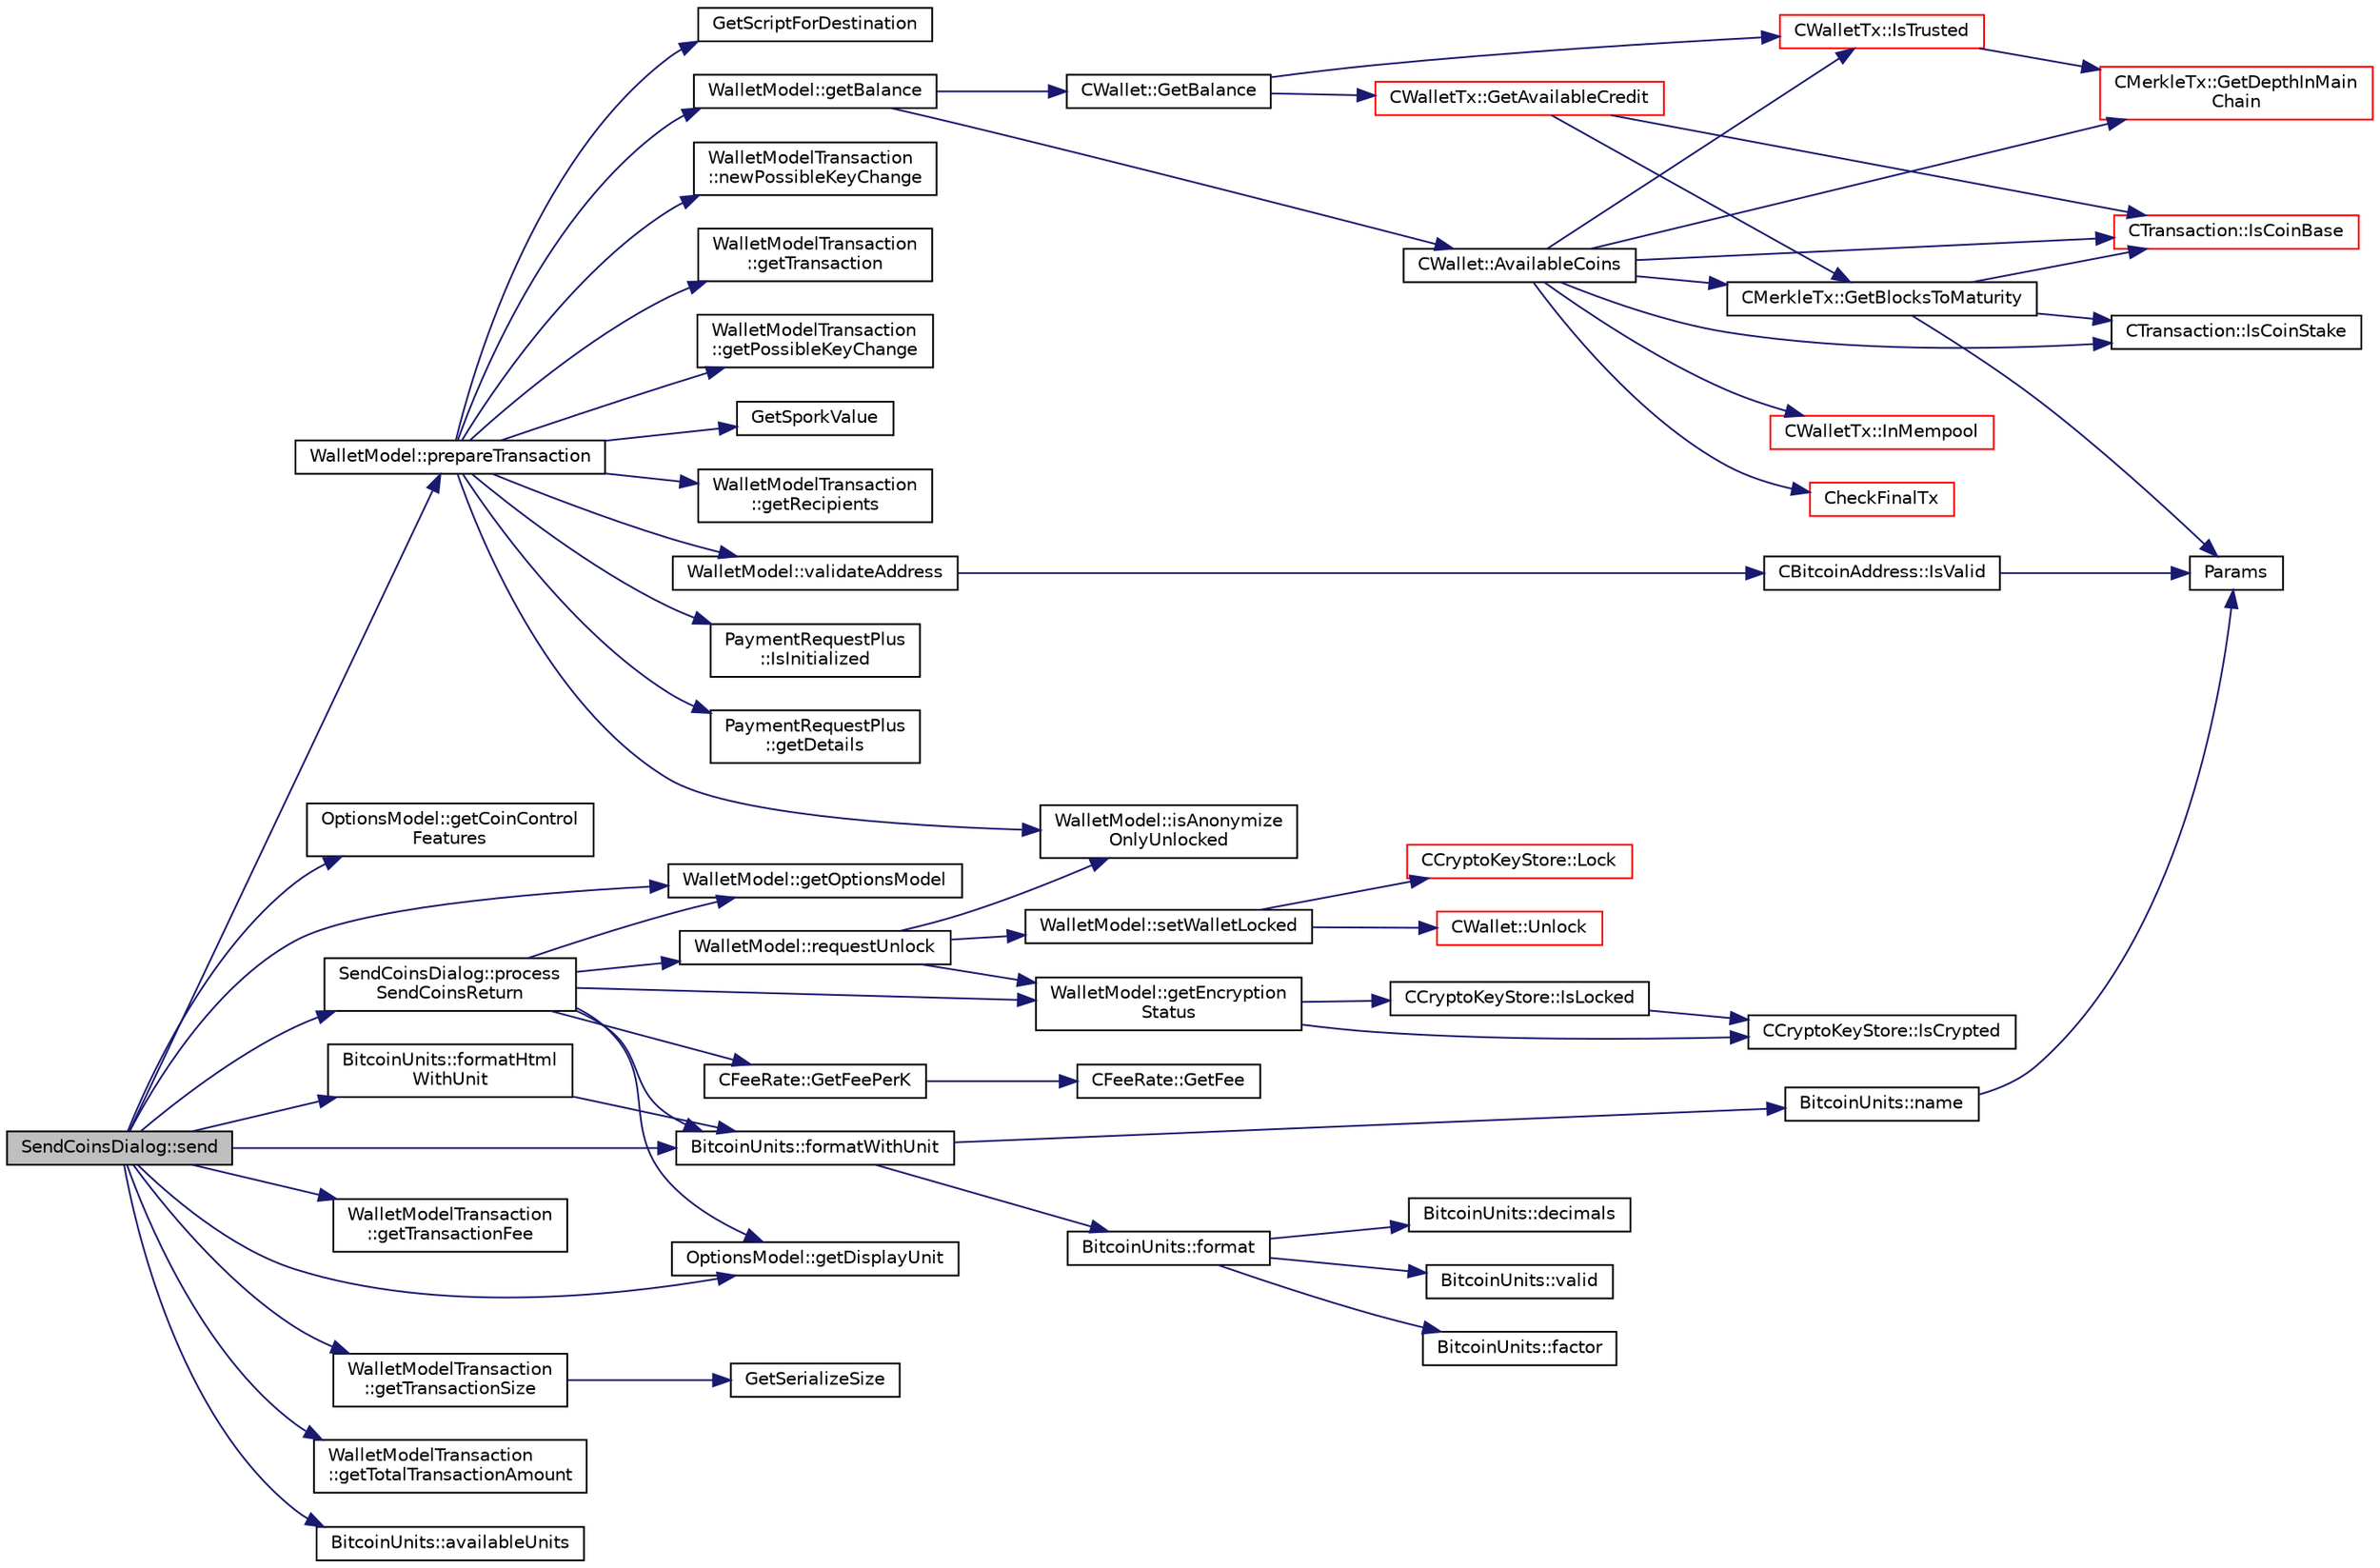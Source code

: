 digraph "SendCoinsDialog::send"
{
  edge [fontname="Helvetica",fontsize="10",labelfontname="Helvetica",labelfontsize="10"];
  node [fontname="Helvetica",fontsize="10",shape=record];
  rankdir="LR";
  Node1165 [label="SendCoinsDialog::send",height=0.2,width=0.4,color="black", fillcolor="grey75", style="filled", fontcolor="black"];
  Node1165 -> Node1166 [color="midnightblue",fontsize="10",style="solid",fontname="Helvetica"];
  Node1166 [label="WalletModel::getOptionsModel",height=0.2,width=0.4,color="black", fillcolor="white", style="filled",URL="$class_wallet_model.html#a96d53e56b3f8f07537ea2523f7a7d300"];
  Node1165 -> Node1167 [color="midnightblue",fontsize="10",style="solid",fontname="Helvetica"];
  Node1167 [label="OptionsModel::getCoinControl\lFeatures",height=0.2,width=0.4,color="black", fillcolor="white", style="filled",URL="$class_options_model.html#ace6c871068f613aee277e37bfdc988c0"];
  Node1165 -> Node1168 [color="midnightblue",fontsize="10",style="solid",fontname="Helvetica"];
  Node1168 [label="WalletModel::prepareTransaction",height=0.2,width=0.4,color="black", fillcolor="white", style="filled",URL="$class_wallet_model.html#a8abc851901c7c7343ebfb5a8e5fc0154"];
  Node1168 -> Node1169 [color="midnightblue",fontsize="10",style="solid",fontname="Helvetica"];
  Node1169 [label="WalletModelTransaction\l::getRecipients",height=0.2,width=0.4,color="black", fillcolor="white", style="filled",URL="$class_wallet_model_transaction.html#a477180740c53bbbaed217faec2ccb8fa"];
  Node1168 -> Node1170 [color="midnightblue",fontsize="10",style="solid",fontname="Helvetica"];
  Node1170 [label="WalletModel::isAnonymize\lOnlyUnlocked",height=0.2,width=0.4,color="black", fillcolor="white", style="filled",URL="$class_wallet_model.html#ad170da7fccb70726a4527d67c8f26340"];
  Node1168 -> Node1171 [color="midnightblue",fontsize="10",style="solid",fontname="Helvetica"];
  Node1171 [label="PaymentRequestPlus\l::IsInitialized",height=0.2,width=0.4,color="black", fillcolor="white", style="filled",URL="$class_payment_request_plus.html#aa3d8c57af7c7bc4ffbc31da32e5a40a6"];
  Node1168 -> Node1172 [color="midnightblue",fontsize="10",style="solid",fontname="Helvetica"];
  Node1172 [label="PaymentRequestPlus\l::getDetails",height=0.2,width=0.4,color="black", fillcolor="white", style="filled",URL="$class_payment_request_plus.html#ab0ebee8009c066b45811fe59a07da230"];
  Node1168 -> Node1173 [color="midnightblue",fontsize="10",style="solid",fontname="Helvetica"];
  Node1173 [label="WalletModel::validateAddress",height=0.2,width=0.4,color="black", fillcolor="white", style="filled",URL="$class_wallet_model.html#a04604615253aeaae1253b1412a70a1f7"];
  Node1173 -> Node1174 [color="midnightblue",fontsize="10",style="solid",fontname="Helvetica"];
  Node1174 [label="CBitcoinAddress::IsValid",height=0.2,width=0.4,color="black", fillcolor="white", style="filled",URL="$class_c_bitcoin_address.html#ab39907ce6895062a8f8bf585270ef13b"];
  Node1174 -> Node1175 [color="midnightblue",fontsize="10",style="solid",fontname="Helvetica"];
  Node1175 [label="Params",height=0.2,width=0.4,color="black", fillcolor="white", style="filled",URL="$chainparams_8cpp.html#ace5c5b706d71a324a417dd2db394fd4a",tooltip="Return the currently selected parameters. "];
  Node1168 -> Node1176 [color="midnightblue",fontsize="10",style="solid",fontname="Helvetica"];
  Node1176 [label="GetScriptForDestination",height=0.2,width=0.4,color="black", fillcolor="white", style="filled",URL="$standard_8cpp.html#ae40f28d3b46c21033f6ee1f1200d0321"];
  Node1168 -> Node1177 [color="midnightblue",fontsize="10",style="solid",fontname="Helvetica"];
  Node1177 [label="WalletModel::getBalance",height=0.2,width=0.4,color="black", fillcolor="white", style="filled",URL="$class_wallet_model.html#a4d2cb225a19b89c64f4b5d81faf89beb"];
  Node1177 -> Node1178 [color="midnightblue",fontsize="10",style="solid",fontname="Helvetica"];
  Node1178 [label="CWallet::AvailableCoins",height=0.2,width=0.4,color="black", fillcolor="white", style="filled",URL="$group___actions.html#ga8110e889be0f5915104e07bfe3839c68",tooltip="populate vCoins with vector of available COutputs. "];
  Node1178 -> Node1179 [color="midnightblue",fontsize="10",style="solid",fontname="Helvetica"];
  Node1179 [label="CheckFinalTx",height=0.2,width=0.4,color="red", fillcolor="white", style="filled",URL="$main_8cpp.html#a7e254ea66e047c3d3ed0bedc5997fc4f",tooltip="Check if transaction will be final in the next block to be created. "];
  Node1178 -> Node1189 [color="midnightblue",fontsize="10",style="solid",fontname="Helvetica"];
  Node1189 [label="CWalletTx::IsTrusted",height=0.2,width=0.4,color="red", fillcolor="white", style="filled",URL="$class_c_wallet_tx.html#a71efb0d5b5def8ae00a1d74b8741bfcb"];
  Node1189 -> Node1190 [color="midnightblue",fontsize="10",style="solid",fontname="Helvetica"];
  Node1190 [label="CMerkleTx::GetDepthInMain\lChain",height=0.2,width=0.4,color="red", fillcolor="white", style="filled",URL="$class_c_merkle_tx.html#a5bf3a355593ecce5799de92d013149b1",tooltip="Return depth of transaction in blockchain: -1 : not in blockchain, and not in memory pool (conflicted..."];
  Node1178 -> Node1206 [color="midnightblue",fontsize="10",style="solid",fontname="Helvetica"];
  Node1206 [label="CTransaction::IsCoinBase",height=0.2,width=0.4,color="red", fillcolor="white", style="filled",URL="$class_c_transaction.html#a96256e8ac1bf79ad9c057e48c41132dd"];
  Node1178 -> Node1210 [color="midnightblue",fontsize="10",style="solid",fontname="Helvetica"];
  Node1210 [label="CTransaction::IsCoinStake",height=0.2,width=0.4,color="black", fillcolor="white", style="filled",URL="$class_c_transaction.html#ace4278a41a296d40dcf5fb2b9cf007ec"];
  Node1178 -> Node1211 [color="midnightblue",fontsize="10",style="solid",fontname="Helvetica"];
  Node1211 [label="CMerkleTx::GetBlocksToMaturity",height=0.2,width=0.4,color="black", fillcolor="white", style="filled",URL="$class_c_merkle_tx.html#a69ebd437f7b44169659c3527fe73b6ab"];
  Node1211 -> Node1206 [color="midnightblue",fontsize="10",style="solid",fontname="Helvetica"];
  Node1211 -> Node1210 [color="midnightblue",fontsize="10",style="solid",fontname="Helvetica"];
  Node1211 -> Node1175 [color="midnightblue",fontsize="10",style="solid",fontname="Helvetica"];
  Node1178 -> Node1190 [color="midnightblue",fontsize="10",style="solid",fontname="Helvetica"];
  Node1178 -> Node1212 [color="midnightblue",fontsize="10",style="solid",fontname="Helvetica"];
  Node1212 [label="CWalletTx::InMempool",height=0.2,width=0.4,color="red", fillcolor="white", style="filled",URL="$group__map_wallet.html#gae4af382e1eeba62ee7e84100c7234f23"];
  Node1177 -> Node1213 [color="midnightblue",fontsize="10",style="solid",fontname="Helvetica"];
  Node1213 [label="CWallet::GetBalance",height=0.2,width=0.4,color="black", fillcolor="white", style="filled",URL="$group___actions.html#gaa6522c2833bc0a84d216cf102b51ba05"];
  Node1213 -> Node1189 [color="midnightblue",fontsize="10",style="solid",fontname="Helvetica"];
  Node1213 -> Node1214 [color="midnightblue",fontsize="10",style="solid",fontname="Helvetica"];
  Node1214 [label="CWalletTx::GetAvailableCredit",height=0.2,width=0.4,color="red", fillcolor="white", style="filled",URL="$class_c_wallet_tx.html#af3c82ba365c720dd3d929b86bf432ef6"];
  Node1214 -> Node1206 [color="midnightblue",fontsize="10",style="solid",fontname="Helvetica"];
  Node1214 -> Node1211 [color="midnightblue",fontsize="10",style="solid",fontname="Helvetica"];
  Node1168 -> Node1219 [color="midnightblue",fontsize="10",style="solid",fontname="Helvetica"];
  Node1219 [label="WalletModelTransaction\l::newPossibleKeyChange",height=0.2,width=0.4,color="black", fillcolor="white", style="filled",URL="$class_wallet_model_transaction.html#af6e3adde528f4578145be97699c45bb8"];
  Node1168 -> Node1220 [color="midnightblue",fontsize="10",style="solid",fontname="Helvetica"];
  Node1220 [label="WalletModelTransaction\l::getTransaction",height=0.2,width=0.4,color="black", fillcolor="white", style="filled",URL="$class_wallet_model_transaction.html#a1db8f14976edf56a7678d9f7b390c0c5"];
  Node1168 -> Node1221 [color="midnightblue",fontsize="10",style="solid",fontname="Helvetica"];
  Node1221 [label="WalletModelTransaction\l::getPossibleKeyChange",height=0.2,width=0.4,color="black", fillcolor="white", style="filled",URL="$class_wallet_model_transaction.html#a58835446dab9397f823106d4a6ba6812"];
  Node1168 -> Node1199 [color="midnightblue",fontsize="10",style="solid",fontname="Helvetica"];
  Node1199 [label="GetSporkValue",height=0.2,width=0.4,color="black", fillcolor="white", style="filled",URL="$spork_8cpp.html#a7125c44e1c9a54dc7c28556b3fb24a8f"];
  Node1165 -> Node1222 [color="midnightblue",fontsize="10",style="solid",fontname="Helvetica"];
  Node1222 [label="SendCoinsDialog::process\lSendCoinsReturn",height=0.2,width=0.4,color="black", fillcolor="white", style="filled",URL="$class_send_coins_dialog.html#a1b9b188bbf5ed580f8f1041afb5d3fd5"];
  Node1222 -> Node1223 [color="midnightblue",fontsize="10",style="solid",fontname="Helvetica"];
  Node1223 [label="BitcoinUnits::formatWithUnit",height=0.2,width=0.4,color="black", fillcolor="white", style="filled",URL="$class_bitcoin_units.html#aef9fb7509257bc84ee459d7f0c663020",tooltip="Format as string (with unit) "];
  Node1223 -> Node1224 [color="midnightblue",fontsize="10",style="solid",fontname="Helvetica"];
  Node1224 [label="BitcoinUnits::format",height=0.2,width=0.4,color="black", fillcolor="white", style="filled",URL="$class_bitcoin_units.html#ab07437e5a788c80a82d75e3714bd3925",tooltip="Format as string. "];
  Node1224 -> Node1225 [color="midnightblue",fontsize="10",style="solid",fontname="Helvetica"];
  Node1225 [label="BitcoinUnits::valid",height=0.2,width=0.4,color="black", fillcolor="white", style="filled",URL="$class_bitcoin_units.html#a81cbc41480adfb600dad79711d336e5f",tooltip="Is unit ID valid? "];
  Node1224 -> Node1226 [color="midnightblue",fontsize="10",style="solid",fontname="Helvetica"];
  Node1226 [label="BitcoinUnits::factor",height=0.2,width=0.4,color="black", fillcolor="white", style="filled",URL="$class_bitcoin_units.html#ae967b9e6ecbb8f041bfe398d27533b09",tooltip="Number of Satoshis (1e-8) per unit. "];
  Node1224 -> Node1227 [color="midnightblue",fontsize="10",style="solid",fontname="Helvetica"];
  Node1227 [label="BitcoinUnits::decimals",height=0.2,width=0.4,color="black", fillcolor="white", style="filled",URL="$class_bitcoin_units.html#a3f0fc21634520ea06c684ba0d7e25f2f",tooltip="Number of decimals left. "];
  Node1223 -> Node1228 [color="midnightblue",fontsize="10",style="solid",fontname="Helvetica"];
  Node1228 [label="BitcoinUnits::name",height=0.2,width=0.4,color="black", fillcolor="white", style="filled",URL="$class_bitcoin_units.html#a4cf46136434ed30728608e67e90a9cbe",tooltip="Short name. "];
  Node1228 -> Node1175 [color="midnightblue",fontsize="10",style="solid",fontname="Helvetica"];
  Node1222 -> Node1166 [color="midnightblue",fontsize="10",style="solid",fontname="Helvetica"];
  Node1222 -> Node1229 [color="midnightblue",fontsize="10",style="solid",fontname="Helvetica"];
  Node1229 [label="OptionsModel::getDisplayUnit",height=0.2,width=0.4,color="black", fillcolor="white", style="filled",URL="$class_options_model.html#a3b6e4d4ef42be3aaba315b8cd14f468e"];
  Node1222 -> Node1230 [color="midnightblue",fontsize="10",style="solid",fontname="Helvetica"];
  Node1230 [label="CFeeRate::GetFeePerK",height=0.2,width=0.4,color="black", fillcolor="white", style="filled",URL="$class_c_fee_rate.html#ac772be79983433d442d6b871d2fb6e11"];
  Node1230 -> Node1231 [color="midnightblue",fontsize="10",style="solid",fontname="Helvetica"];
  Node1231 [label="CFeeRate::GetFee",height=0.2,width=0.4,color="black", fillcolor="white", style="filled",URL="$class_c_fee_rate.html#a6a3aef64120ef51ac921318282404b0e"];
  Node1222 -> Node1232 [color="midnightblue",fontsize="10",style="solid",fontname="Helvetica"];
  Node1232 [label="WalletModel::requestUnlock",height=0.2,width=0.4,color="black", fillcolor="white", style="filled",URL="$class_wallet_model.html#a9ad552f7942cd22f7a1cd0803b179f06"];
  Node1232 -> Node1233 [color="midnightblue",fontsize="10",style="solid",fontname="Helvetica"];
  Node1233 [label="WalletModel::getEncryption\lStatus",height=0.2,width=0.4,color="black", fillcolor="white", style="filled",URL="$class_wallet_model.html#aa89632d2019414f2ab85674cd4d01398"];
  Node1233 -> Node1234 [color="midnightblue",fontsize="10",style="solid",fontname="Helvetica"];
  Node1234 [label="CCryptoKeyStore::IsCrypted",height=0.2,width=0.4,color="black", fillcolor="white", style="filled",URL="$class_c_crypto_key_store.html#acc8fed44366c98fb481333ca6e867088"];
  Node1233 -> Node1235 [color="midnightblue",fontsize="10",style="solid",fontname="Helvetica"];
  Node1235 [label="CCryptoKeyStore::IsLocked",height=0.2,width=0.4,color="black", fillcolor="white", style="filled",URL="$class_c_crypto_key_store.html#a52919fa284a3aa10f1b4bd6018b6dbee"];
  Node1235 -> Node1234 [color="midnightblue",fontsize="10",style="solid",fontname="Helvetica"];
  Node1232 -> Node1170 [color="midnightblue",fontsize="10",style="solid",fontname="Helvetica"];
  Node1232 -> Node1236 [color="midnightblue",fontsize="10",style="solid",fontname="Helvetica"];
  Node1236 [label="WalletModel::setWalletLocked",height=0.2,width=0.4,color="black", fillcolor="white", style="filled",URL="$class_wallet_model.html#a5a8b65bfaecb0813d64c733f4f34f090"];
  Node1236 -> Node1237 [color="midnightblue",fontsize="10",style="solid",fontname="Helvetica"];
  Node1237 [label="CCryptoKeyStore::Lock",height=0.2,width=0.4,color="red", fillcolor="white", style="filled",URL="$class_c_crypto_key_store.html#ab73ebcbfa6e0aaf271d0fff9369a6685"];
  Node1236 -> Node1239 [color="midnightblue",fontsize="10",style="solid",fontname="Helvetica"];
  Node1239 [label="CWallet::Unlock",height=0.2,width=0.4,color="red", fillcolor="white", style="filled",URL="$group__map_wallet.html#ga654ae5a3a7c4c7c7bfd271f108781b40"];
  Node1222 -> Node1233 [color="midnightblue",fontsize="10",style="solid",fontname="Helvetica"];
  Node1165 -> Node1223 [color="midnightblue",fontsize="10",style="solid",fontname="Helvetica"];
  Node1165 -> Node1229 [color="midnightblue",fontsize="10",style="solid",fontname="Helvetica"];
  Node1165 -> Node1259 [color="midnightblue",fontsize="10",style="solid",fontname="Helvetica"];
  Node1259 [label="WalletModelTransaction\l::getTransactionFee",height=0.2,width=0.4,color="black", fillcolor="white", style="filled",URL="$class_wallet_model_transaction.html#ac9ca968ca58fb4609db74111525981d6"];
  Node1165 -> Node1260 [color="midnightblue",fontsize="10",style="solid",fontname="Helvetica"];
  Node1260 [label="BitcoinUnits::formatHtml\lWithUnit",height=0.2,width=0.4,color="black", fillcolor="white", style="filled",URL="$class_bitcoin_units.html#a5f4ef08b81386d393a16001bdfef5d56"];
  Node1260 -> Node1223 [color="midnightblue",fontsize="10",style="solid",fontname="Helvetica"];
  Node1165 -> Node1261 [color="midnightblue",fontsize="10",style="solid",fontname="Helvetica"];
  Node1261 [label="WalletModelTransaction\l::getTransactionSize",height=0.2,width=0.4,color="black", fillcolor="white", style="filled",URL="$class_wallet_model_transaction.html#a90c87be7e23c1729edba4ab621771a5e"];
  Node1261 -> Node1262 [color="midnightblue",fontsize="10",style="solid",fontname="Helvetica"];
  Node1262 [label="GetSerializeSize",height=0.2,width=0.4,color="black", fillcolor="white", style="filled",URL="$serialize_8h.html#a48239e478ae730373d1984fe304ca025"];
  Node1165 -> Node1263 [color="midnightblue",fontsize="10",style="solid",fontname="Helvetica"];
  Node1263 [label="WalletModelTransaction\l::getTotalTransactionAmount",height=0.2,width=0.4,color="black", fillcolor="white", style="filled",URL="$class_wallet_model_transaction.html#a215d9f347eaf67189ef5eb2c4492384c"];
  Node1165 -> Node1264 [color="midnightblue",fontsize="10",style="solid",fontname="Helvetica"];
  Node1264 [label="BitcoinUnits::availableUnits",height=0.2,width=0.4,color="black", fillcolor="white", style="filled",URL="$class_bitcoin_units.html#acb8409daeca006436380f69b4ad4903a",tooltip="Get list of units, for drop-down box. "];
}
